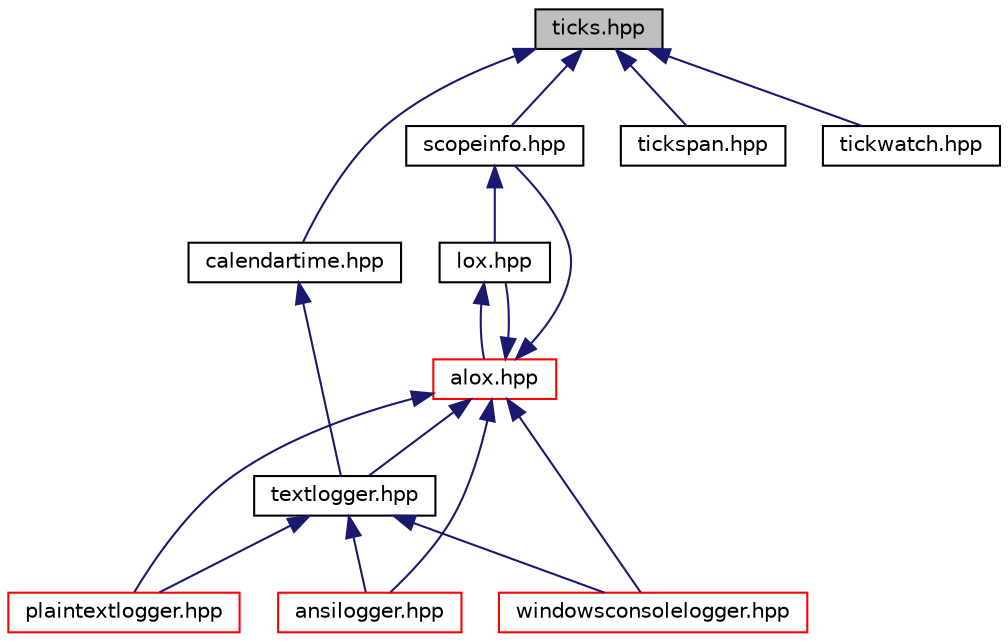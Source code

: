digraph "ticks.hpp"
{
  edge [fontname="Helvetica",fontsize="10",labelfontname="Helvetica",labelfontsize="10"];
  node [fontname="Helvetica",fontsize="10",shape=record];
  Node3 [label="ticks.hpp",height=0.2,width=0.4,color="black", fillcolor="grey75", style="filled", fontcolor="black"];
  Node3 -> Node4 [dir="back",color="midnightblue",fontsize="10",style="solid",fontname="Helvetica"];
  Node3 -> Node14 [dir="back",color="midnightblue",fontsize="10",style="solid",fontname="Helvetica"];
  Node3 -> Node15 [dir="back",color="midnightblue",fontsize="10",style="solid",fontname="Helvetica"];
  Node3 -> Node16 [dir="back",color="midnightblue",fontsize="10",style="solid",fontname="Helvetica"];
  Node4 -> Node5 [dir="back",color="midnightblue",fontsize="10",style="solid",fontname="Helvetica"];
  Node5 -> Node6 [dir="back",color="midnightblue",fontsize="10",style="solid",fontname="Helvetica"];
  Node5 -> Node12 [dir="back",color="midnightblue",fontsize="10",style="solid",fontname="Helvetica"];
  Node5 -> Node13 [dir="back",color="midnightblue",fontsize="10",style="solid",fontname="Helvetica"];
  Node16 -> Node17 [dir="back",color="midnightblue",fontsize="10",style="solid",fontname="Helvetica"];
  Node17 -> Node18 [dir="back",color="midnightblue",fontsize="10",style="solid",fontname="Helvetica"];
  Node18 -> Node5 [dir="back",color="midnightblue",fontsize="10",style="solid",fontname="Helvetica"];
  Node18 -> Node6 [dir="back",color="midnightblue",fontsize="10",style="solid",fontname="Helvetica"];
  Node18 -> Node12 [dir="back",color="midnightblue",fontsize="10",style="solid",fontname="Helvetica"];
  Node18 -> Node13 [dir="back",color="midnightblue",fontsize="10",style="solid",fontname="Helvetica"];
  Node18 -> Node16 [dir="back",color="midnightblue",fontsize="10",style="solid",fontname="Helvetica"];
  Node18 -> Node17 [dir="back",color="midnightblue",fontsize="10",style="solid",fontname="Helvetica"];
  Node4 [label="calendartime.hpp",height=0.2,width=0.4,color="black", fillcolor="white", style="filled",URL="$calendartime_8hpp.html"];
  Node5 [label="textlogger.hpp",height=0.2,width=0.4,color="black", fillcolor="white", style="filled",URL="$textlogger_8hpp.html"];
  Node6 [label="plaintextlogger.hpp",height=0.2,width=0.4,color="red", fillcolor="white", style="filled",URL="$plaintextlogger_8hpp.html"];
  Node12 [label="ansilogger.hpp",height=0.2,width=0.4,color="red", fillcolor="white", style="filled",URL="$ansilogger_8hpp.html"];
  Node13 [label="windowsconsolelogger.hpp",height=0.2,width=0.4,color="red", fillcolor="white", style="filled",URL="$windowsconsolelogger_8hpp.html"];
  Node14 [label="tickspan.hpp",height=0.2,width=0.4,color="black", fillcolor="white", style="filled",URL="$tickspan_8hpp.html"];
  Node15 [label="tickwatch.hpp",height=0.2,width=0.4,color="black", fillcolor="white", style="filled",URL="$tickwatch_8hpp.html"];
  Node16 [label="scopeinfo.hpp",height=0.2,width=0.4,color="black", fillcolor="white", style="filled",URL="$scopeinfo_8hpp.html"];
  Node17 [label="lox.hpp",height=0.2,width=0.4,color="black", fillcolor="white", style="filled",URL="$lox_8hpp.html"];
  Node18 [label="alox.hpp",height=0.2,width=0.4,color="red", fillcolor="white", style="filled",URL="$alox_8hpp.html"];
}

